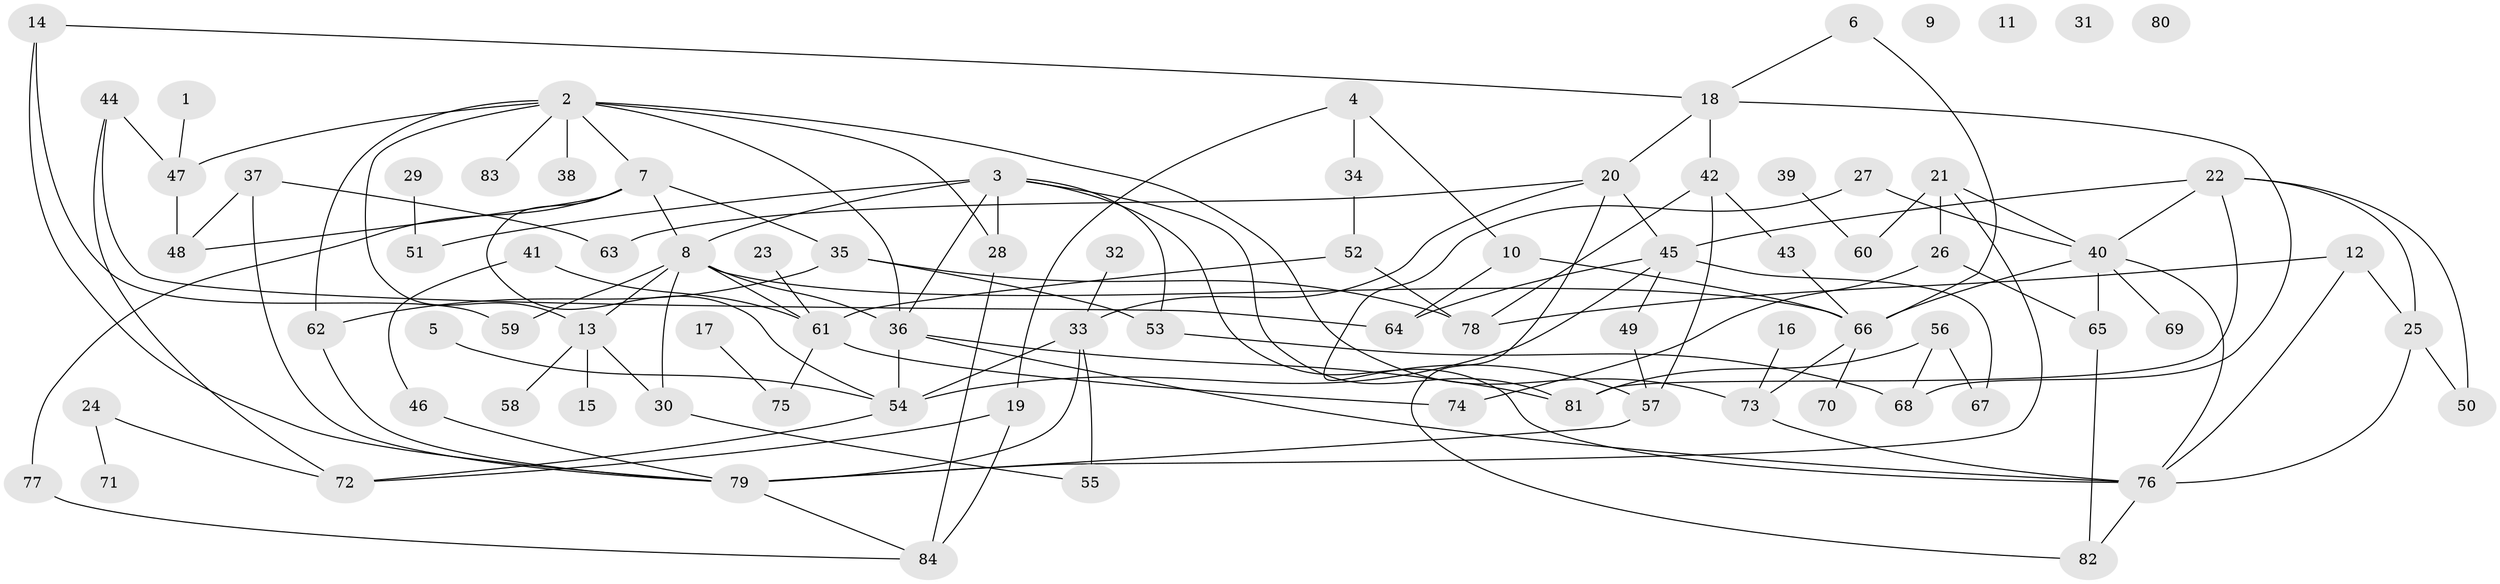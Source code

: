 // coarse degree distribution, {1: 0.23809523809523808, 14: 0.047619047619047616, 8: 0.047619047619047616, 7: 0.023809523809523808, 2: 0.19047619047619047, 0: 0.09523809523809523, 15: 0.023809523809523808, 5: 0.047619047619047616, 6: 0.047619047619047616, 3: 0.19047619047619047, 4: 0.047619047619047616}
// Generated by graph-tools (version 1.1) at 2025/16/03/04/25 18:16:30]
// undirected, 84 vertices, 130 edges
graph export_dot {
graph [start="1"]
  node [color=gray90,style=filled];
  1;
  2;
  3;
  4;
  5;
  6;
  7;
  8;
  9;
  10;
  11;
  12;
  13;
  14;
  15;
  16;
  17;
  18;
  19;
  20;
  21;
  22;
  23;
  24;
  25;
  26;
  27;
  28;
  29;
  30;
  31;
  32;
  33;
  34;
  35;
  36;
  37;
  38;
  39;
  40;
  41;
  42;
  43;
  44;
  45;
  46;
  47;
  48;
  49;
  50;
  51;
  52;
  53;
  54;
  55;
  56;
  57;
  58;
  59;
  60;
  61;
  62;
  63;
  64;
  65;
  66;
  67;
  68;
  69;
  70;
  71;
  72;
  73;
  74;
  75;
  76;
  77;
  78;
  79;
  80;
  81;
  82;
  83;
  84;
  1 -- 47;
  2 -- 7;
  2 -- 13;
  2 -- 28;
  2 -- 36;
  2 -- 38;
  2 -- 47;
  2 -- 62;
  2 -- 73;
  2 -- 83;
  3 -- 8;
  3 -- 28;
  3 -- 36;
  3 -- 51;
  3 -- 53;
  3 -- 76;
  3 -- 81;
  4 -- 10;
  4 -- 19;
  4 -- 34;
  5 -- 54;
  6 -- 18;
  6 -- 66;
  7 -- 8;
  7 -- 35;
  7 -- 48;
  7 -- 54;
  7 -- 77;
  8 -- 13;
  8 -- 30;
  8 -- 36;
  8 -- 59;
  8 -- 61;
  8 -- 66;
  10 -- 64;
  10 -- 66;
  12 -- 25;
  12 -- 76;
  12 -- 78;
  13 -- 15;
  13 -- 30;
  13 -- 58;
  14 -- 18;
  14 -- 59;
  14 -- 79;
  16 -- 73;
  17 -- 75;
  18 -- 20;
  18 -- 42;
  18 -- 68;
  19 -- 72;
  19 -- 84;
  20 -- 33;
  20 -- 45;
  20 -- 63;
  20 -- 82;
  21 -- 26;
  21 -- 40;
  21 -- 60;
  21 -- 79;
  22 -- 25;
  22 -- 40;
  22 -- 45;
  22 -- 50;
  22 -- 81;
  23 -- 61;
  24 -- 71;
  24 -- 72;
  25 -- 50;
  25 -- 76;
  26 -- 65;
  26 -- 74;
  27 -- 40;
  27 -- 57;
  28 -- 84;
  29 -- 51;
  30 -- 55;
  32 -- 33;
  33 -- 54;
  33 -- 55;
  33 -- 79;
  34 -- 52;
  35 -- 53;
  35 -- 62;
  35 -- 78;
  36 -- 54;
  36 -- 76;
  36 -- 81;
  37 -- 48;
  37 -- 63;
  37 -- 79;
  39 -- 60;
  40 -- 65;
  40 -- 66;
  40 -- 69;
  40 -- 76;
  41 -- 46;
  41 -- 61;
  42 -- 43;
  42 -- 57;
  42 -- 78;
  43 -- 66;
  44 -- 47;
  44 -- 64;
  44 -- 72;
  45 -- 49;
  45 -- 54;
  45 -- 64;
  45 -- 67;
  46 -- 79;
  47 -- 48;
  49 -- 57;
  52 -- 61;
  52 -- 78;
  53 -- 68;
  54 -- 72;
  56 -- 67;
  56 -- 68;
  56 -- 81;
  57 -- 79;
  61 -- 74;
  61 -- 75;
  62 -- 79;
  65 -- 82;
  66 -- 70;
  66 -- 73;
  73 -- 76;
  76 -- 82;
  77 -- 84;
  79 -- 84;
}
